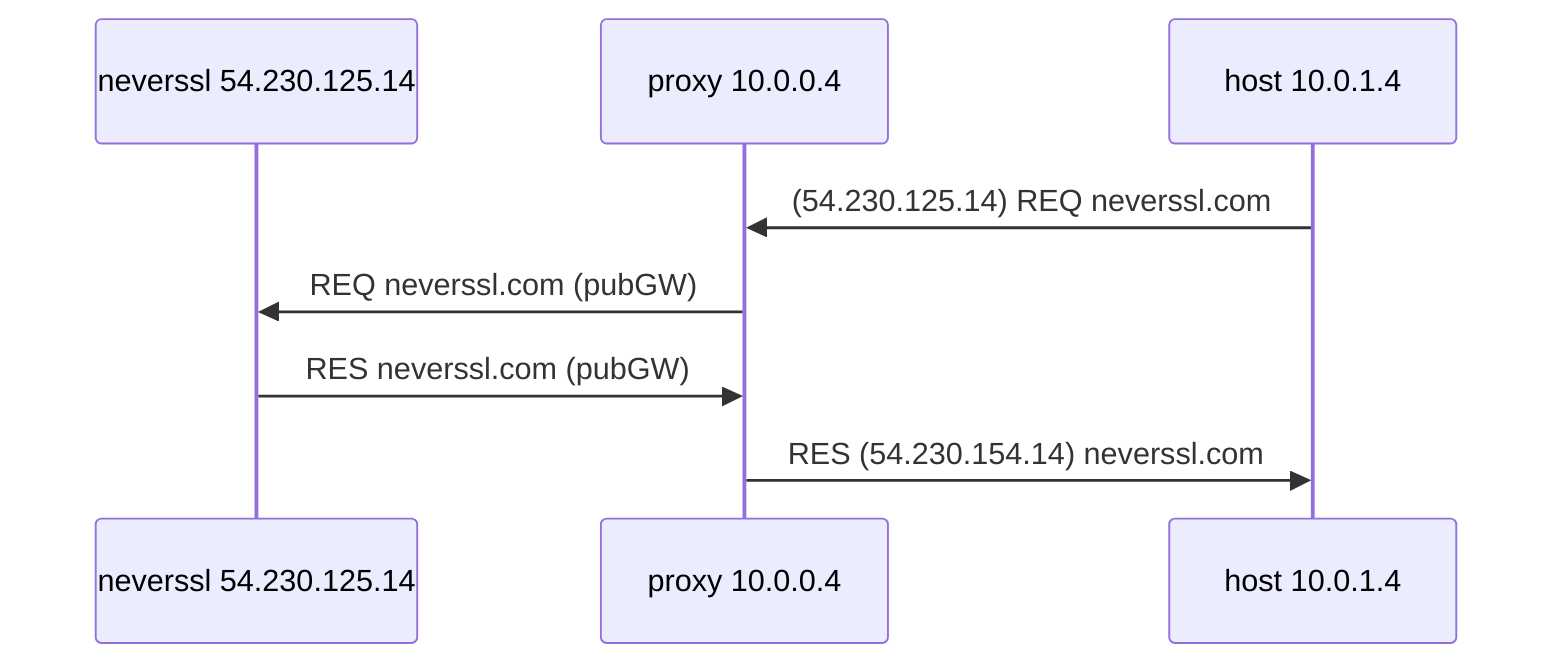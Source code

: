 sequenceDiagram
    participant neverssl as neverssl 54.230.125.14
    participant proxy as proxy 10.0.0.4
    participant host as host 10.0.1.4
    host->>proxy: (54.230.125.14) REQ neverssl.com
    proxy->>neverssl: REQ neverssl.com (pubGW) 
    neverssl->>proxy: RES neverssl.com (pubGW)
    proxy->>host: RES (54.230.154.14) neverssl.com